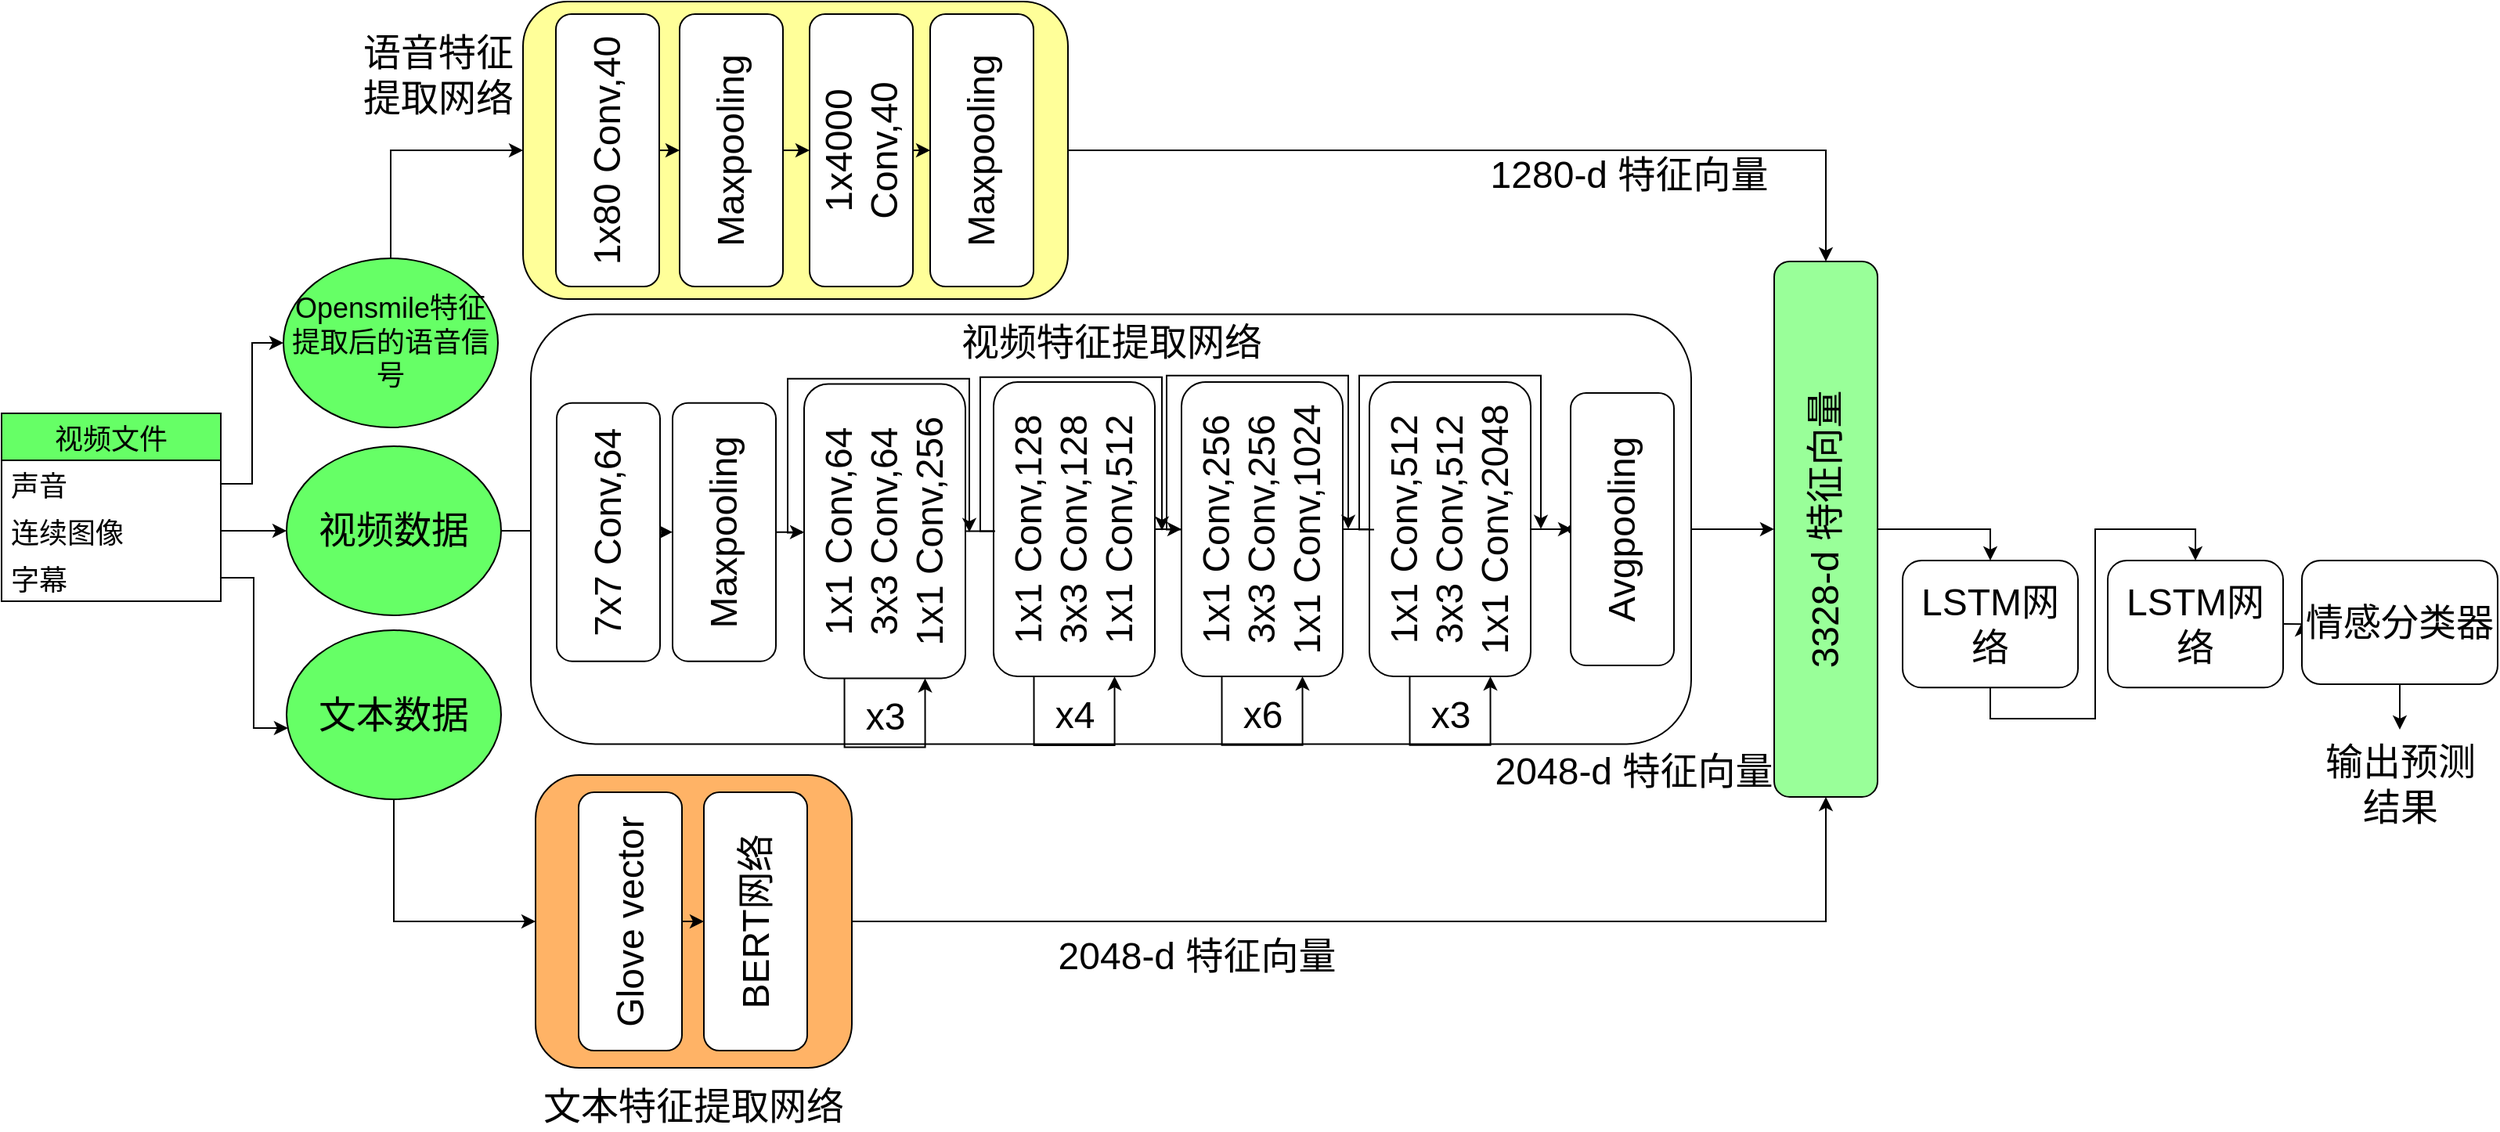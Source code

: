 <mxfile version="15.9.1" type="github">
  <diagram id="LOXZm044NFQctGoS9aV-" name="第 1 页">
    <mxGraphModel dx="1727" dy="1104" grid="0" gridSize="10" guides="0" tooltips="1" connect="1" arrows="1" fold="1" page="1" pageScale="1" pageWidth="827" pageHeight="1169" background="#FFFFFF" math="0" shadow="0">
      <root>
        <mxCell id="0" />
        <mxCell id="1" parent="0" />
        <mxCell id="FrTjVYmmqKCdeWfRl2TY-19" style="edgeStyle=orthogonalEdgeStyle;rounded=0;orthogonalLoop=1;jettySize=auto;html=1;exitX=0.5;exitY=0;exitDx=0;exitDy=0;entryX=0;entryY=0.5;entryDx=0;entryDy=0;fontSize=24;" edge="1" parent="1" source="FrTjVYmmqKCdeWfRl2TY-1" target="FrTjVYmmqKCdeWfRl2TY-11">
          <mxGeometry relative="1" as="geometry" />
        </mxCell>
        <mxCell id="FrTjVYmmqKCdeWfRl2TY-1" value="&lt;font style=&quot;font-size: 18px&quot;&gt;Opensmile特征提取后的语音信号&lt;/font&gt;" style="ellipse;whiteSpace=wrap;html=1;fillColor=#66FF66;" vertex="1" parent="1">
          <mxGeometry x="216" y="309" width="137" height="108" as="geometry" />
        </mxCell>
        <mxCell id="FrTjVYmmqKCdeWfRl2TY-2" value="视频文件" style="swimlane;fontStyle=0;childLayout=stackLayout;horizontal=1;startSize=30;horizontalStack=0;resizeParent=1;resizeParentMax=0;resizeLast=0;collapsible=1;marginBottom=0;fontSize=18;fillColor=#66FF66;" vertex="1" parent="1">
          <mxGeometry x="36" y="408" width="140" height="120" as="geometry">
            <mxRectangle x="48" y="318" width="99" height="30" as="alternateBounds" />
          </mxGeometry>
        </mxCell>
        <mxCell id="FrTjVYmmqKCdeWfRl2TY-4" value="声音" style="text;strokeColor=none;fillColor=none;align=left;verticalAlign=middle;spacingLeft=4;spacingRight=4;overflow=hidden;points=[[0,0.5],[1,0.5]];portConstraint=eastwest;rotatable=0;fontSize=18;" vertex="1" parent="FrTjVYmmqKCdeWfRl2TY-2">
          <mxGeometry y="30" width="140" height="30" as="geometry" />
        </mxCell>
        <mxCell id="FrTjVYmmqKCdeWfRl2TY-3" value="连续图像" style="text;strokeColor=none;fillColor=none;align=left;verticalAlign=middle;spacingLeft=4;spacingRight=4;overflow=hidden;points=[[0,0.5],[1,0.5]];portConstraint=eastwest;rotatable=0;fontSize=18;" vertex="1" parent="FrTjVYmmqKCdeWfRl2TY-2">
          <mxGeometry y="60" width="140" height="30" as="geometry" />
        </mxCell>
        <mxCell id="FrTjVYmmqKCdeWfRl2TY-5" value="字幕" style="text;strokeColor=none;fillColor=none;align=left;verticalAlign=middle;spacingLeft=4;spacingRight=4;overflow=hidden;points=[[0,0.5],[1,0.5]];portConstraint=eastwest;rotatable=0;fontSize=18;" vertex="1" parent="FrTjVYmmqKCdeWfRl2TY-2">
          <mxGeometry y="90" width="140" height="30" as="geometry" />
        </mxCell>
        <mxCell id="FrTjVYmmqKCdeWfRl2TY-57" value="" style="edgeStyle=orthogonalEdgeStyle;rounded=0;orthogonalLoop=1;jettySize=auto;html=1;fontSize=24;" edge="1" parent="1" source="FrTjVYmmqKCdeWfRl2TY-6" target="FrTjVYmmqKCdeWfRl2TY-23">
          <mxGeometry relative="1" as="geometry" />
        </mxCell>
        <mxCell id="FrTjVYmmqKCdeWfRl2TY-6" value="&lt;font style=&quot;font-size: 24px&quot;&gt;视频数据&lt;/font&gt;" style="ellipse;whiteSpace=wrap;html=1;fillColor=#66FF66;" vertex="1" parent="1">
          <mxGeometry x="218" y="429" width="137" height="108" as="geometry" />
        </mxCell>
        <mxCell id="FrTjVYmmqKCdeWfRl2TY-65" style="edgeStyle=orthogonalEdgeStyle;rounded=0;orthogonalLoop=1;jettySize=auto;html=1;exitX=0.5;exitY=1;exitDx=0;exitDy=0;entryX=0;entryY=0.5;entryDx=0;entryDy=0;fontSize=24;" edge="1" parent="1" source="FrTjVYmmqKCdeWfRl2TY-7" target="FrTjVYmmqKCdeWfRl2TY-60">
          <mxGeometry relative="1" as="geometry" />
        </mxCell>
        <mxCell id="FrTjVYmmqKCdeWfRl2TY-7" value="&lt;font style=&quot;font-size: 24px&quot;&gt;文本数据&lt;/font&gt;" style="ellipse;whiteSpace=wrap;html=1;fillColor=#66FF66;" vertex="1" parent="1">
          <mxGeometry x="218" y="546.5" width="137" height="108" as="geometry" />
        </mxCell>
        <mxCell id="FrTjVYmmqKCdeWfRl2TY-8" style="edgeStyle=orthogonalEdgeStyle;rounded=0;orthogonalLoop=1;jettySize=auto;html=1;entryX=0.007;entryY=0.579;entryDx=0;entryDy=0;entryPerimeter=0;fontSize=18;" edge="1" parent="1" source="FrTjVYmmqKCdeWfRl2TY-5" target="FrTjVYmmqKCdeWfRl2TY-7">
          <mxGeometry relative="1" as="geometry" />
        </mxCell>
        <mxCell id="FrTjVYmmqKCdeWfRl2TY-9" style="edgeStyle=orthogonalEdgeStyle;rounded=0;orthogonalLoop=1;jettySize=auto;html=1;entryX=0;entryY=0.5;entryDx=0;entryDy=0;fontSize=18;" edge="1" parent="1" source="FrTjVYmmqKCdeWfRl2TY-4" target="FrTjVYmmqKCdeWfRl2TY-1">
          <mxGeometry relative="1" as="geometry" />
        </mxCell>
        <mxCell id="FrTjVYmmqKCdeWfRl2TY-10" style="edgeStyle=orthogonalEdgeStyle;rounded=0;orthogonalLoop=1;jettySize=auto;html=1;exitX=1;exitY=0.5;exitDx=0;exitDy=0;entryX=0;entryY=0.5;entryDx=0;entryDy=0;fontSize=18;" edge="1" parent="1" source="FrTjVYmmqKCdeWfRl2TY-3" target="FrTjVYmmqKCdeWfRl2TY-6">
          <mxGeometry relative="1" as="geometry" />
        </mxCell>
        <mxCell id="FrTjVYmmqKCdeWfRl2TY-69" style="edgeStyle=orthogonalEdgeStyle;rounded=0;orthogonalLoop=1;jettySize=auto;html=1;exitX=1;exitY=0.5;exitDx=0;exitDy=0;entryX=1;entryY=0.5;entryDx=0;entryDy=0;fontSize=24;" edge="1" parent="1" source="FrTjVYmmqKCdeWfRl2TY-11" target="FrTjVYmmqKCdeWfRl2TY-67">
          <mxGeometry relative="1" as="geometry" />
        </mxCell>
        <mxCell id="FrTjVYmmqKCdeWfRl2TY-72" value="1280-d 特征向量" style="edgeLabel;html=1;align=center;verticalAlign=middle;resizable=0;points=[];fontSize=24;" vertex="1" connectable="0" parent="FrTjVYmmqKCdeWfRl2TY-69">
          <mxGeometry x="0.289" y="-2" relative="1" as="geometry">
            <mxPoint y="14" as="offset" />
          </mxGeometry>
        </mxCell>
        <mxCell id="FrTjVYmmqKCdeWfRl2TY-11" value="" style="rounded=1;whiteSpace=wrap;html=1;fontSize=24;fillColor=#FFFF99;" vertex="1" parent="1">
          <mxGeometry x="369" y="145" width="348" height="190" as="geometry" />
        </mxCell>
        <mxCell id="FrTjVYmmqKCdeWfRl2TY-16" style="edgeStyle=orthogonalEdgeStyle;rounded=0;orthogonalLoop=1;jettySize=auto;html=1;exitX=0.5;exitY=1;exitDx=0;exitDy=0;entryX=0.5;entryY=0;entryDx=0;entryDy=0;fontSize=24;" edge="1" parent="1" source="FrTjVYmmqKCdeWfRl2TY-12" target="FrTjVYmmqKCdeWfRl2TY-13">
          <mxGeometry relative="1" as="geometry" />
        </mxCell>
        <mxCell id="FrTjVYmmqKCdeWfRl2TY-12" value="1x80 Conv,40" style="rounded=1;whiteSpace=wrap;html=1;fontSize=24;fillColor=#FFFFFF;rotation=-90;" vertex="1" parent="1">
          <mxGeometry x="336" y="207" width="174" height="66" as="geometry" />
        </mxCell>
        <mxCell id="FrTjVYmmqKCdeWfRl2TY-17" style="edgeStyle=orthogonalEdgeStyle;rounded=0;orthogonalLoop=1;jettySize=auto;html=1;exitX=0.5;exitY=1;exitDx=0;exitDy=0;entryX=0.5;entryY=0;entryDx=0;entryDy=0;fontSize=24;" edge="1" parent="1" source="FrTjVYmmqKCdeWfRl2TY-13" target="FrTjVYmmqKCdeWfRl2TY-14">
          <mxGeometry relative="1" as="geometry" />
        </mxCell>
        <mxCell id="FrTjVYmmqKCdeWfRl2TY-13" value="Maxpooling" style="rounded=1;whiteSpace=wrap;html=1;fontSize=24;fillColor=#FFFFFF;rotation=-90;" vertex="1" parent="1">
          <mxGeometry x="415" y="207" width="174" height="66" as="geometry" />
        </mxCell>
        <mxCell id="FrTjVYmmqKCdeWfRl2TY-18" style="edgeStyle=orthogonalEdgeStyle;rounded=0;orthogonalLoop=1;jettySize=auto;html=1;exitX=0.5;exitY=1;exitDx=0;exitDy=0;entryX=0.5;entryY=0;entryDx=0;entryDy=0;fontSize=24;" edge="1" parent="1" source="FrTjVYmmqKCdeWfRl2TY-14" target="FrTjVYmmqKCdeWfRl2TY-15">
          <mxGeometry relative="1" as="geometry" />
        </mxCell>
        <mxCell id="FrTjVYmmqKCdeWfRl2TY-14" value="1x4000 Conv,40" style="rounded=1;whiteSpace=wrap;html=1;fontSize=24;fillColor=#FFFFFF;rotation=-90;" vertex="1" parent="1">
          <mxGeometry x="498" y="207" width="174" height="66" as="geometry" />
        </mxCell>
        <mxCell id="FrTjVYmmqKCdeWfRl2TY-15" value="Maxpooling" style="rounded=1;whiteSpace=wrap;html=1;fontSize=24;fillColor=#FFFFFF;rotation=-90;" vertex="1" parent="1">
          <mxGeometry x="575" y="207" width="174" height="66" as="geometry" />
        </mxCell>
        <mxCell id="FrTjVYmmqKCdeWfRl2TY-20" value="语音特征提取网络" style="text;html=1;strokeColor=none;fillColor=none;align=center;verticalAlign=middle;whiteSpace=wrap;rounded=0;fontSize=24;" vertex="1" parent="1">
          <mxGeometry x="256" y="177" width="118" height="30" as="geometry" />
        </mxCell>
        <mxCell id="FrTjVYmmqKCdeWfRl2TY-68" style="edgeStyle=orthogonalEdgeStyle;rounded=0;orthogonalLoop=1;jettySize=auto;html=1;exitX=1;exitY=0.5;exitDx=0;exitDy=0;entryX=0.5;entryY=0;entryDx=0;entryDy=0;fontSize=24;" edge="1" parent="1" source="FrTjVYmmqKCdeWfRl2TY-21" target="FrTjVYmmqKCdeWfRl2TY-67">
          <mxGeometry relative="1" as="geometry" />
        </mxCell>
        <mxCell id="FrTjVYmmqKCdeWfRl2TY-21" value="" style="rounded=1;whiteSpace=wrap;html=1;fontSize=24;fillColor=#FFFFFF;" vertex="1" parent="1">
          <mxGeometry x="374" y="344.73" width="741" height="274.5" as="geometry" />
        </mxCell>
        <mxCell id="FrTjVYmmqKCdeWfRl2TY-24" style="edgeStyle=orthogonalEdgeStyle;rounded=0;orthogonalLoop=1;jettySize=auto;html=1;exitX=0.5;exitY=1;exitDx=0;exitDy=0;entryX=0.5;entryY=0;entryDx=0;entryDy=0;fontSize=24;" edge="1" parent="1" source="FrTjVYmmqKCdeWfRl2TY-22" target="FrTjVYmmqKCdeWfRl2TY-23">
          <mxGeometry relative="1" as="geometry" />
        </mxCell>
        <mxCell id="FrTjVYmmqKCdeWfRl2TY-22" value="7x7 Conv,64" style="rounded=1;whiteSpace=wrap;html=1;fontSize=24;fillColor=#FFFFFF;rotation=-90;" vertex="1" parent="1">
          <mxGeometry x="341" y="450.85" width="165" height="66" as="geometry" />
        </mxCell>
        <mxCell id="FrTjVYmmqKCdeWfRl2TY-45" style="edgeStyle=orthogonalEdgeStyle;rounded=0;orthogonalLoop=1;jettySize=auto;html=1;exitX=0.5;exitY=1;exitDx=0;exitDy=0;entryX=0.5;entryY=0;entryDx=0;entryDy=0;fontSize=24;" edge="1" parent="1" source="FrTjVYmmqKCdeWfRl2TY-23" target="FrTjVYmmqKCdeWfRl2TY-32">
          <mxGeometry relative="1" as="geometry" />
        </mxCell>
        <mxCell id="FrTjVYmmqKCdeWfRl2TY-23" value="Maxpooling" style="rounded=1;whiteSpace=wrap;html=1;fontSize=24;fillColor=#FFFFFF;rotation=-90;" vertex="1" parent="1">
          <mxGeometry x="415" y="450.85" width="165" height="66" as="geometry" />
        </mxCell>
        <mxCell id="FrTjVYmmqKCdeWfRl2TY-47" value="" style="edgeStyle=orthogonalEdgeStyle;rounded=0;orthogonalLoop=1;jettySize=auto;html=1;fontSize=24;" edge="1" parent="1" source="FrTjVYmmqKCdeWfRl2TY-32" target="FrTjVYmmqKCdeWfRl2TY-39">
          <mxGeometry relative="1" as="geometry" />
        </mxCell>
        <mxCell id="FrTjVYmmqKCdeWfRl2TY-32" value="&lt;div&gt;1x1 Conv,64&lt;/div&gt;&lt;div&gt;3x3 Conv,64&lt;/div&gt;&lt;div&gt;1x1 Conv,256&lt;br&gt;&lt;/div&gt;" style="rounded=1;whiteSpace=wrap;html=1;fontSize=24;fillColor=#FFFFFF;rotation=-90;" vertex="1" parent="1">
          <mxGeometry x="506" y="431.73" width="188" height="103" as="geometry" />
        </mxCell>
        <mxCell id="FrTjVYmmqKCdeWfRl2TY-34" value="" style="endArrow=classic;html=1;rounded=0;fontSize=24;exitX=0;exitY=0.25;exitDx=0;exitDy=0;entryX=0;entryY=0.75;entryDx=0;entryDy=0;edgeStyle=orthogonalEdgeStyle;" edge="1" parent="1" source="FrTjVYmmqKCdeWfRl2TY-32" target="FrTjVYmmqKCdeWfRl2TY-32">
          <mxGeometry width="50" height="50" relative="1" as="geometry">
            <mxPoint x="555.0" y="611.23" as="sourcePoint" />
            <mxPoint x="658.0" y="611.23" as="targetPoint" />
            <Array as="points">
              <mxPoint x="574" y="621.23" />
              <mxPoint x="626" y="621.23" />
            </Array>
          </mxGeometry>
        </mxCell>
        <mxCell id="FrTjVYmmqKCdeWfRl2TY-35" value="x3" style="edgeLabel;html=1;align=center;verticalAlign=middle;resizable=0;points=[];fontSize=24;fillColor=#FFCC99;" vertex="1" connectable="0" parent="FrTjVYmmqKCdeWfRl2TY-34">
          <mxGeometry x="0.373" y="15" relative="1" as="geometry">
            <mxPoint x="-11" y="-19" as="offset" />
          </mxGeometry>
        </mxCell>
        <mxCell id="FrTjVYmmqKCdeWfRl2TY-36" value="&lt;div&gt;1x1 Conv,128&lt;/div&gt;&lt;div&gt;3x3 Conv,128&lt;/div&gt;&lt;div&gt;1x1 Conv,512&lt;br&gt;&lt;/div&gt;" style="rounded=1;whiteSpace=wrap;html=1;fontSize=24;fillColor=#FFFFFF;rotation=-90;" vertex="1" parent="1">
          <mxGeometry x="627" y="430.48" width="188" height="103" as="geometry" />
        </mxCell>
        <mxCell id="FrTjVYmmqKCdeWfRl2TY-37" value="" style="endArrow=classic;html=1;rounded=0;fontSize=24;exitX=0;exitY=0.25;exitDx=0;exitDy=0;entryX=0;entryY=0.75;entryDx=0;entryDy=0;edgeStyle=orthogonalEdgeStyle;" edge="1" parent="1" source="FrTjVYmmqKCdeWfRl2TY-36" target="FrTjVYmmqKCdeWfRl2TY-36">
          <mxGeometry width="50" height="50" relative="1" as="geometry">
            <mxPoint x="676.0" y="609.98" as="sourcePoint" />
            <mxPoint x="779.0" y="609.98" as="targetPoint" />
            <Array as="points">
              <mxPoint x="695" y="619.98" />
              <mxPoint x="747" y="619.98" />
            </Array>
          </mxGeometry>
        </mxCell>
        <mxCell id="FrTjVYmmqKCdeWfRl2TY-38" value="x4" style="edgeLabel;html=1;align=center;verticalAlign=middle;resizable=0;points=[];fontSize=24;fillColor=#FFCC99;" vertex="1" connectable="0" parent="FrTjVYmmqKCdeWfRl2TY-37">
          <mxGeometry x="0.373" y="15" relative="1" as="geometry">
            <mxPoint x="-11" y="-19" as="offset" />
          </mxGeometry>
        </mxCell>
        <mxCell id="FrTjVYmmqKCdeWfRl2TY-49" value="" style="edgeStyle=orthogonalEdgeStyle;rounded=0;orthogonalLoop=1;jettySize=auto;html=1;fontSize=24;" edge="1" parent="1" source="FrTjVYmmqKCdeWfRl2TY-39" target="FrTjVYmmqKCdeWfRl2TY-48">
          <mxGeometry relative="1" as="geometry" />
        </mxCell>
        <mxCell id="FrTjVYmmqKCdeWfRl2TY-39" value="&lt;div&gt;1x1 Conv,256&lt;/div&gt;&lt;div&gt;3x3 Conv,256&lt;/div&gt;&lt;div&gt;1x1 Conv,1024&lt;br&gt;&lt;/div&gt;" style="rounded=1;whiteSpace=wrap;html=1;fontSize=24;fillColor=#FFFFFF;rotation=-90;" vertex="1" parent="1">
          <mxGeometry x="747" y="430.48" width="188" height="103" as="geometry" />
        </mxCell>
        <mxCell id="FrTjVYmmqKCdeWfRl2TY-40" value="" style="endArrow=classic;html=1;rounded=0;fontSize=24;exitX=0;exitY=0.25;exitDx=0;exitDy=0;entryX=0;entryY=0.75;entryDx=0;entryDy=0;edgeStyle=orthogonalEdgeStyle;" edge="1" parent="1" source="FrTjVYmmqKCdeWfRl2TY-39" target="FrTjVYmmqKCdeWfRl2TY-39">
          <mxGeometry width="50" height="50" relative="1" as="geometry">
            <mxPoint x="803.0" y="609.98" as="sourcePoint" />
            <mxPoint x="906.0" y="609.98" as="targetPoint" />
            <Array as="points">
              <mxPoint x="815" y="619.85" />
              <mxPoint x="867" y="619.85" />
            </Array>
          </mxGeometry>
        </mxCell>
        <mxCell id="FrTjVYmmqKCdeWfRl2TY-41" value="x6" style="edgeLabel;html=1;align=center;verticalAlign=middle;resizable=0;points=[];fontSize=24;fillColor=#FFCC99;" vertex="1" connectable="0" parent="FrTjVYmmqKCdeWfRl2TY-40">
          <mxGeometry x="0.373" y="15" relative="1" as="geometry">
            <mxPoint x="-11" y="-19" as="offset" />
          </mxGeometry>
        </mxCell>
        <mxCell id="FrTjVYmmqKCdeWfRl2TY-42" value="&lt;div&gt;1x1 Conv,512&lt;/div&gt;&lt;div&gt;3x3 Conv,512&lt;/div&gt;&lt;div&gt;1x1 Conv,2048&lt;br&gt;&lt;/div&gt;" style="rounded=1;whiteSpace=wrap;html=1;fontSize=24;fillColor=#FFFFFF;rotation=-90;" vertex="1" parent="1">
          <mxGeometry x="867" y="430.48" width="188" height="103" as="geometry" />
        </mxCell>
        <mxCell id="FrTjVYmmqKCdeWfRl2TY-43" value="" style="endArrow=classic;html=1;rounded=0;fontSize=24;exitX=0;exitY=0.25;exitDx=0;exitDy=0;entryX=0;entryY=0.75;entryDx=0;entryDy=0;edgeStyle=orthogonalEdgeStyle;" edge="1" parent="1" source="FrTjVYmmqKCdeWfRl2TY-42" target="FrTjVYmmqKCdeWfRl2TY-42">
          <mxGeometry width="50" height="50" relative="1" as="geometry">
            <mxPoint x="924.0" y="609.98" as="sourcePoint" />
            <mxPoint x="1027.0" y="609.98" as="targetPoint" />
            <Array as="points">
              <mxPoint x="935" y="619.85" />
              <mxPoint x="987" y="619.85" />
            </Array>
          </mxGeometry>
        </mxCell>
        <mxCell id="FrTjVYmmqKCdeWfRl2TY-44" value="x3" style="edgeLabel;html=1;align=center;verticalAlign=middle;resizable=0;points=[];fontSize=24;fillColor=#FFCC99;" vertex="1" connectable="0" parent="FrTjVYmmqKCdeWfRl2TY-43">
          <mxGeometry x="0.373" y="15" relative="1" as="geometry">
            <mxPoint x="-11" y="-19" as="offset" />
          </mxGeometry>
        </mxCell>
        <mxCell id="FrTjVYmmqKCdeWfRl2TY-48" value="" style="shape=waypoint;size=6;pointerEvents=1;points=[];fillColor=#FFFFFF;resizable=0;rotatable=0;perimeter=centerPerimeter;snapToPoint=1;rounded=1;fontSize=24;" vertex="1" parent="1">
          <mxGeometry x="1019" y="461.98" width="40" height="40" as="geometry" />
        </mxCell>
        <mxCell id="FrTjVYmmqKCdeWfRl2TY-51" value="" style="endArrow=classic;html=1;rounded=0;fontSize=24;edgeStyle=orthogonalEdgeStyle;exitX=0.5;exitY=0;exitDx=0;exitDy=0;" edge="1" parent="1">
          <mxGeometry width="50" height="50" relative="1" as="geometry">
            <mxPoint x="547.5" y="484.23" as="sourcePoint" />
            <mxPoint x="654" y="483.85" as="targetPoint" />
            <Array as="points">
              <mxPoint x="538" y="483.85" />
              <mxPoint x="538" y="385.85" />
              <mxPoint x="654" y="385.85" />
              <mxPoint x="654" y="483.85" />
            </Array>
          </mxGeometry>
        </mxCell>
        <mxCell id="FrTjVYmmqKCdeWfRl2TY-52" value="" style="endArrow=classic;html=1;rounded=0;fontSize=24;edgeStyle=orthogonalEdgeStyle;exitX=0.5;exitY=0;exitDx=0;exitDy=0;" edge="1" parent="1">
          <mxGeometry width="50" height="50" relative="1" as="geometry">
            <mxPoint x="670.5" y="483.23" as="sourcePoint" />
            <mxPoint x="777" y="482.85" as="targetPoint" />
            <Array as="points">
              <mxPoint x="661" y="482.85" />
              <mxPoint x="661" y="384.85" />
              <mxPoint x="777" y="384.85" />
              <mxPoint x="777" y="482.85" />
            </Array>
          </mxGeometry>
        </mxCell>
        <mxCell id="FrTjVYmmqKCdeWfRl2TY-53" value="" style="endArrow=classic;html=1;rounded=0;fontSize=24;edgeStyle=orthogonalEdgeStyle;exitX=0.5;exitY=0;exitDx=0;exitDy=0;" edge="1" parent="1">
          <mxGeometry width="50" height="50" relative="1" as="geometry">
            <mxPoint x="789.5" y="482.23" as="sourcePoint" />
            <mxPoint x="896" y="481.85" as="targetPoint" />
            <Array as="points">
              <mxPoint x="780" y="481.85" />
              <mxPoint x="780" y="383.85" />
              <mxPoint x="896" y="383.85" />
              <mxPoint x="896" y="481.85" />
            </Array>
          </mxGeometry>
        </mxCell>
        <mxCell id="FrTjVYmmqKCdeWfRl2TY-55" value="" style="endArrow=classic;html=1;rounded=0;fontSize=24;edgeStyle=orthogonalEdgeStyle;exitX=0.5;exitY=0;exitDx=0;exitDy=0;" edge="1" parent="1">
          <mxGeometry width="50" height="50" relative="1" as="geometry">
            <mxPoint x="912.5" y="482.23" as="sourcePoint" />
            <mxPoint x="1019" y="481.85" as="targetPoint" />
            <Array as="points">
              <mxPoint x="903" y="481.85" />
              <mxPoint x="903" y="383.85" />
              <mxPoint x="1019" y="383.85" />
              <mxPoint x="1019" y="481.85" />
            </Array>
          </mxGeometry>
        </mxCell>
        <mxCell id="FrTjVYmmqKCdeWfRl2TY-56" value="Avgpooling" style="rounded=1;whiteSpace=wrap;html=1;fontSize=24;fillColor=#FFFFFF;rotation=-90;" vertex="1" parent="1">
          <mxGeometry x="984" y="448.98" width="174" height="66" as="geometry" />
        </mxCell>
        <mxCell id="FrTjVYmmqKCdeWfRl2TY-58" value="视频特征提取网络" style="text;html=1;strokeColor=none;fillColor=none;align=center;verticalAlign=middle;whiteSpace=wrap;rounded=0;fontSize=24;" vertex="1" parent="1">
          <mxGeometry x="644.5" y="348" width="200" height="30" as="geometry" />
        </mxCell>
        <mxCell id="FrTjVYmmqKCdeWfRl2TY-70" style="edgeStyle=orthogonalEdgeStyle;rounded=0;orthogonalLoop=1;jettySize=auto;html=1;exitX=1;exitY=0.5;exitDx=0;exitDy=0;entryX=0;entryY=0.5;entryDx=0;entryDy=0;fontSize=24;" edge="1" parent="1" source="FrTjVYmmqKCdeWfRl2TY-60" target="FrTjVYmmqKCdeWfRl2TY-67">
          <mxGeometry relative="1" as="geometry" />
        </mxCell>
        <mxCell id="FrTjVYmmqKCdeWfRl2TY-71" value="2048-d 特征向量" style="edgeLabel;html=1;align=center;verticalAlign=middle;resizable=0;points=[];fontSize=24;" vertex="1" connectable="0" parent="FrTjVYmmqKCdeWfRl2TY-70">
          <mxGeometry x="0.029" y="-2" relative="1" as="geometry">
            <mxPoint x="-141" y="20" as="offset" />
          </mxGeometry>
        </mxCell>
        <mxCell id="FrTjVYmmqKCdeWfRl2TY-60" value="" style="rounded=1;whiteSpace=wrap;html=1;fontSize=24;fillColor=#FFB366;" vertex="1" parent="1">
          <mxGeometry x="377" y="639" width="202" height="187" as="geometry" />
        </mxCell>
        <mxCell id="FrTjVYmmqKCdeWfRl2TY-66" style="edgeStyle=orthogonalEdgeStyle;rounded=0;orthogonalLoop=1;jettySize=auto;html=1;exitX=0.5;exitY=1;exitDx=0;exitDy=0;entryX=0.5;entryY=0;entryDx=0;entryDy=0;fontSize=24;" edge="1" parent="1" source="FrTjVYmmqKCdeWfRl2TY-62" target="FrTjVYmmqKCdeWfRl2TY-63">
          <mxGeometry relative="1" as="geometry" />
        </mxCell>
        <mxCell id="FrTjVYmmqKCdeWfRl2TY-62" value="Glove vector" style="rounded=1;whiteSpace=wrap;html=1;fontSize=24;fillColor=#FFFFFF;rotation=-90;" vertex="1" parent="1">
          <mxGeometry x="355" y="699.5" width="165" height="66" as="geometry" />
        </mxCell>
        <mxCell id="FrTjVYmmqKCdeWfRl2TY-63" value="BERT网络" style="rounded=1;whiteSpace=wrap;html=1;fontSize=24;fillColor=#FFFFFF;rotation=-90;" vertex="1" parent="1">
          <mxGeometry x="435" y="699.5" width="165" height="66" as="geometry" />
        </mxCell>
        <mxCell id="FrTjVYmmqKCdeWfRl2TY-76" style="edgeStyle=orthogonalEdgeStyle;rounded=0;orthogonalLoop=1;jettySize=auto;html=1;exitX=0.5;exitY=1;exitDx=0;exitDy=0;entryX=0.5;entryY=0;entryDx=0;entryDy=0;fontSize=24;" edge="1" parent="1" source="FrTjVYmmqKCdeWfRl2TY-67" target="FrTjVYmmqKCdeWfRl2TY-75">
          <mxGeometry relative="1" as="geometry" />
        </mxCell>
        <mxCell id="FrTjVYmmqKCdeWfRl2TY-67" value="3328-d 特征向量" style="rounded=1;whiteSpace=wrap;html=1;fontSize=24;fillColor=#99FF99;rotation=-90;" vertex="1" parent="1">
          <mxGeometry x="1030" y="448.98" width="342" height="66" as="geometry" />
        </mxCell>
        <mxCell id="FrTjVYmmqKCdeWfRl2TY-73" value="2048-d 特征向量" style="edgeLabel;html=1;align=center;verticalAlign=middle;resizable=0;points=[];fontSize=24;" vertex="1" connectable="0" parent="1">
          <mxGeometry x="1078.003" y="637" as="geometry" />
        </mxCell>
        <mxCell id="FrTjVYmmqKCdeWfRl2TY-74" value="文本特征提取网络" style="text;html=1;strokeColor=none;fillColor=none;align=center;verticalAlign=middle;whiteSpace=wrap;rounded=0;fontSize=24;" vertex="1" parent="1">
          <mxGeometry x="378" y="836" width="200" height="30" as="geometry" />
        </mxCell>
        <mxCell id="FrTjVYmmqKCdeWfRl2TY-78" style="edgeStyle=orthogonalEdgeStyle;rounded=0;orthogonalLoop=1;jettySize=auto;html=1;exitX=0.5;exitY=1;exitDx=0;exitDy=0;entryX=0.5;entryY=0;entryDx=0;entryDy=0;fontSize=24;" edge="1" parent="1" source="FrTjVYmmqKCdeWfRl2TY-75" target="FrTjVYmmqKCdeWfRl2TY-77">
          <mxGeometry relative="1" as="geometry">
            <Array as="points">
              <mxPoint x="1306" y="603" />
              <mxPoint x="1373" y="603" />
              <mxPoint x="1373" y="482" />
              <mxPoint x="1437" y="482" />
            </Array>
          </mxGeometry>
        </mxCell>
        <mxCell id="FrTjVYmmqKCdeWfRl2TY-75" value="LSTM网络" style="rounded=1;whiteSpace=wrap;html=1;fontSize=24;fillColor=#FFFFFF;" vertex="1" parent="1">
          <mxGeometry x="1250" y="501.98" width="112" height="81.15" as="geometry" />
        </mxCell>
        <mxCell id="FrTjVYmmqKCdeWfRl2TY-80" style="edgeStyle=orthogonalEdgeStyle;rounded=0;orthogonalLoop=1;jettySize=auto;html=1;exitX=1;exitY=0.5;exitDx=0;exitDy=0;entryX=0;entryY=0.5;entryDx=0;entryDy=0;fontSize=24;" edge="1" parent="1" source="FrTjVYmmqKCdeWfRl2TY-77" target="FrTjVYmmqKCdeWfRl2TY-79">
          <mxGeometry relative="1" as="geometry" />
        </mxCell>
        <mxCell id="FrTjVYmmqKCdeWfRl2TY-77" value="LSTM网络" style="rounded=1;whiteSpace=wrap;html=1;fontSize=24;fillColor=#FFFFFF;" vertex="1" parent="1">
          <mxGeometry x="1381" y="501.98" width="112" height="81.15" as="geometry" />
        </mxCell>
        <mxCell id="FrTjVYmmqKCdeWfRl2TY-84" style="edgeStyle=orthogonalEdgeStyle;rounded=0;orthogonalLoop=1;jettySize=auto;html=1;exitX=0.5;exitY=1;exitDx=0;exitDy=0;entryX=0.5;entryY=0;entryDx=0;entryDy=0;fontSize=24;" edge="1" parent="1" source="FrTjVYmmqKCdeWfRl2TY-79" target="FrTjVYmmqKCdeWfRl2TY-83">
          <mxGeometry relative="1" as="geometry" />
        </mxCell>
        <mxCell id="FrTjVYmmqKCdeWfRl2TY-79" value="情感分类器" style="rounded=1;whiteSpace=wrap;html=1;fontSize=24;fillColor=#FFFFFF;" vertex="1" parent="1">
          <mxGeometry x="1505" y="502" width="125" height="79" as="geometry" />
        </mxCell>
        <mxCell id="FrTjVYmmqKCdeWfRl2TY-83" value="输出预测结果" style="text;html=1;strokeColor=none;fillColor=none;align=center;verticalAlign=middle;whiteSpace=wrap;rounded=0;fontSize=24;" vertex="1" parent="1">
          <mxGeometry x="1509.5" y="610" width="116" height="70" as="geometry" />
        </mxCell>
      </root>
    </mxGraphModel>
  </diagram>
</mxfile>
